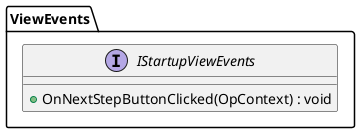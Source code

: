 @startuml IStartupViewEvents

package ViewEvents
{

interface IStartupViewEvents
{
    +OnNextStepButtonClicked(OpContext) : void
}

}

@enduml

